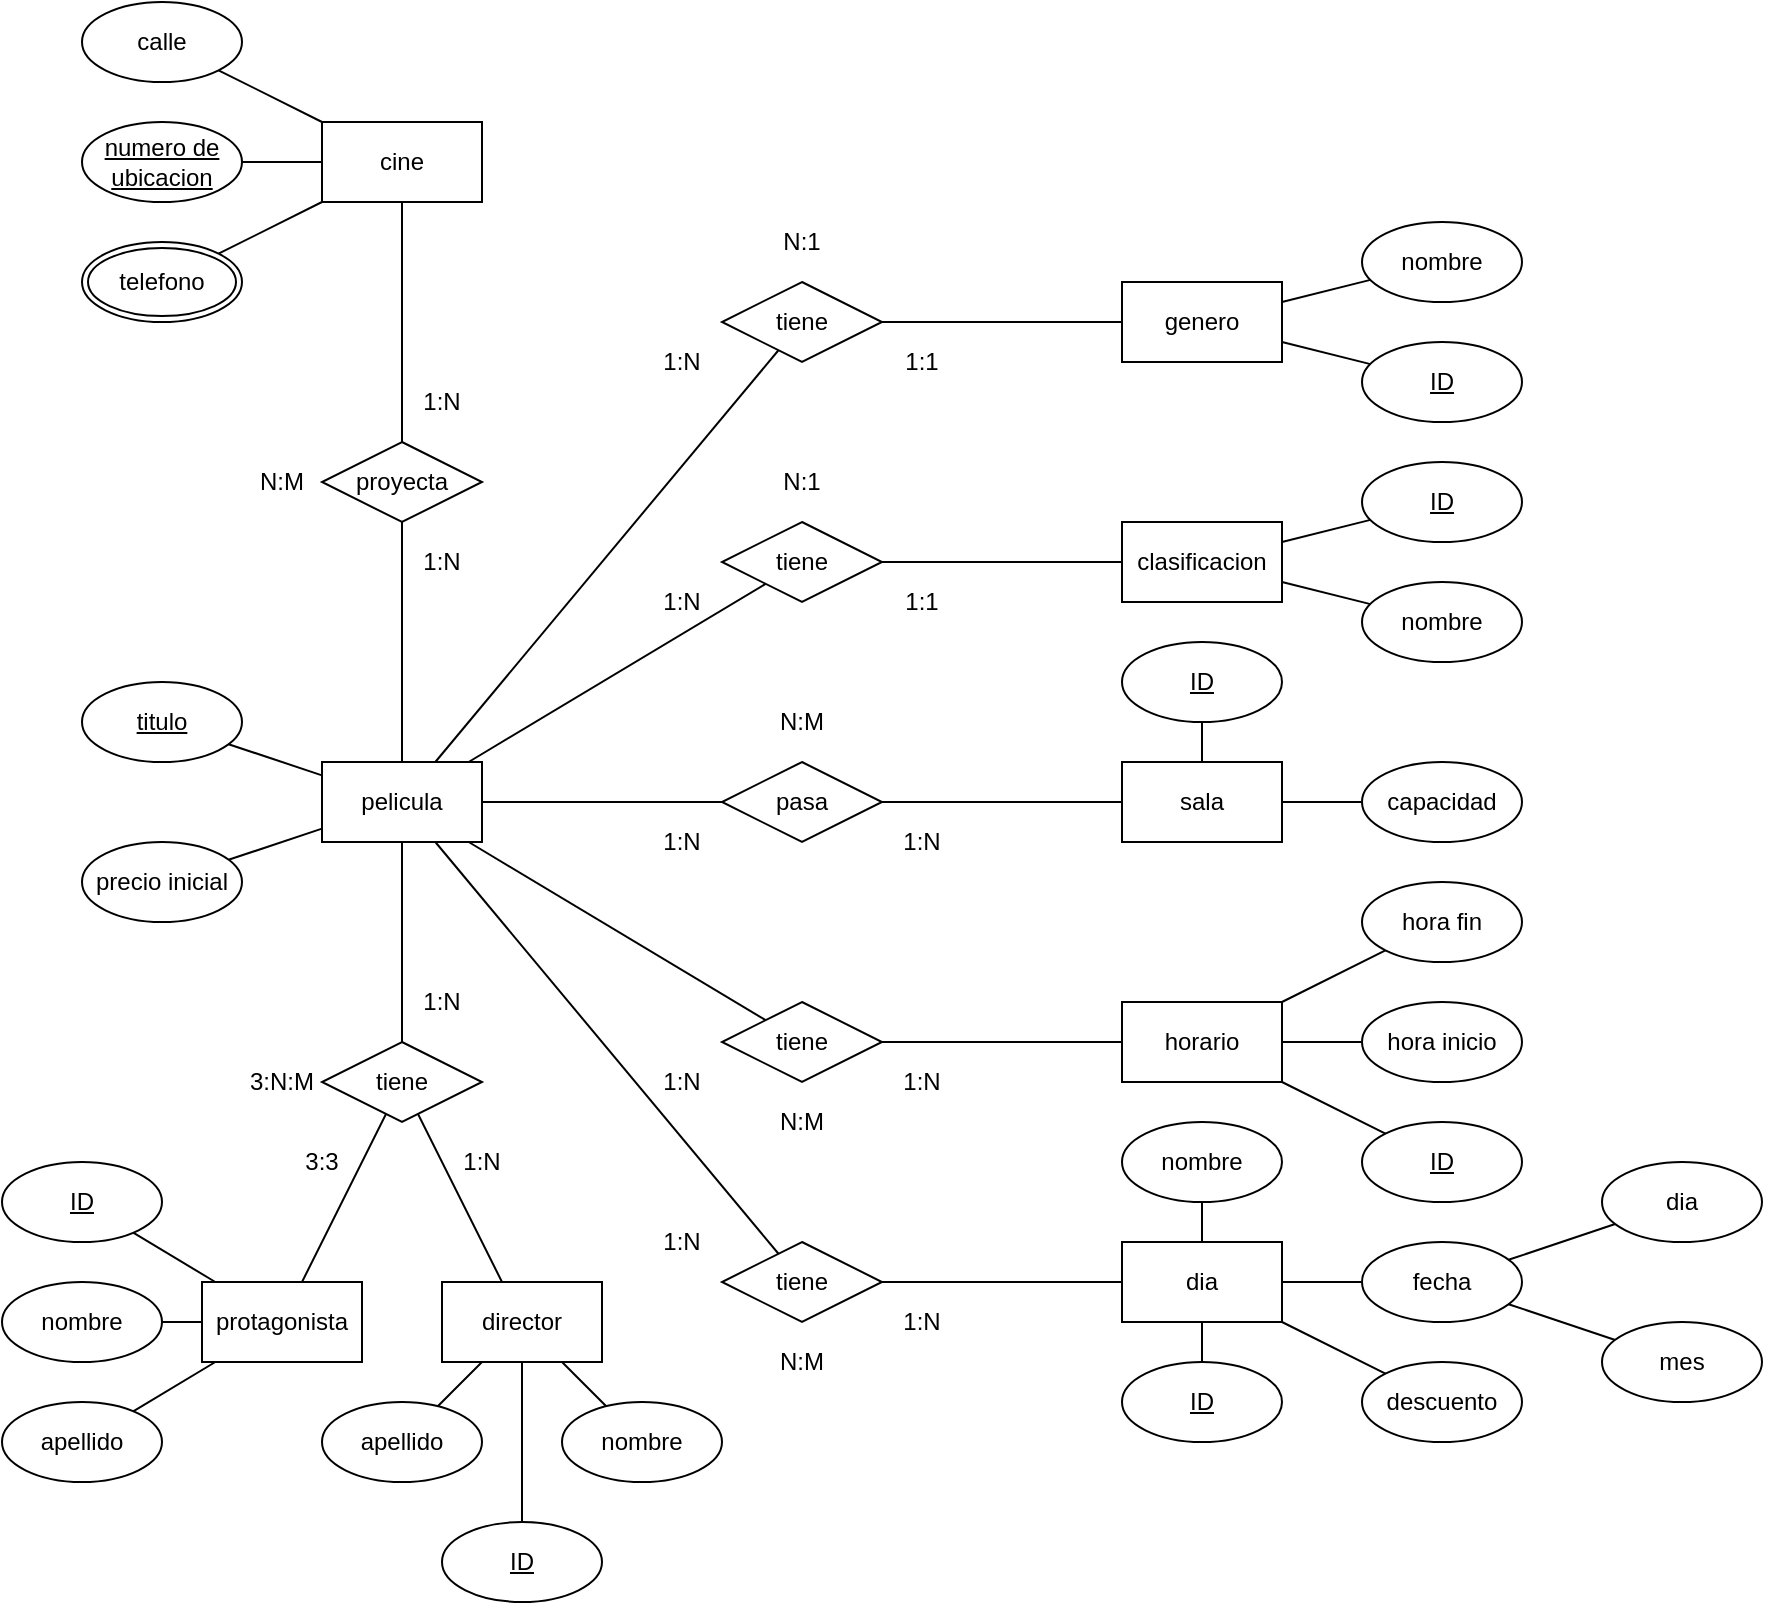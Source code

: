 <mxfile version="20.8.16" type="device"><diagram name="Page-1" id="WWMy1QKn3JU4ZsEoEXny"><mxGraphModel dx="1037" dy="456" grid="1" gridSize="10" guides="1" tooltips="1" connect="1" arrows="1" fold="1" page="1" pageScale="1" pageWidth="583" pageHeight="827" math="0" shadow="0"><root><mxCell id="0"/><mxCell id="1" parent="0"/><mxCell id="GsJ1Xn1Nnf7smG-LCEpY-4" style="rounded=0;orthogonalLoop=1;jettySize=auto;html=1;endArrow=none;endFill=0;" parent="1" source="GsJ1Xn1Nnf7smG-LCEpY-2" target="GsJ1Xn1Nnf7smG-LCEpY-3" edge="1"><mxGeometry relative="1" as="geometry"/></mxCell><mxCell id="GsJ1Xn1Nnf7smG-LCEpY-12" style="edgeStyle=none;rounded=0;orthogonalLoop=1;jettySize=auto;html=1;endArrow=none;endFill=0;" parent="1" source="GsJ1Xn1Nnf7smG-LCEpY-2" target="GsJ1Xn1Nnf7smG-LCEpY-11" edge="1"><mxGeometry relative="1" as="geometry"/></mxCell><mxCell id="GsJ1Xn1Nnf7smG-LCEpY-2" value="cine" style="whiteSpace=wrap;html=1;align=center;" parent="1" vertex="1"><mxGeometry x="120" y="80" width="80" height="40" as="geometry"/></mxCell><mxCell id="GsJ1Xn1Nnf7smG-LCEpY-3" value="calle" style="ellipse;whiteSpace=wrap;html=1;align=center;" parent="1" vertex="1"><mxGeometry y="20" width="80" height="40" as="geometry"/></mxCell><mxCell id="GsJ1Xn1Nnf7smG-LCEpY-11" value="numero de ubicacion" style="ellipse;whiteSpace=wrap;html=1;align=center;fontStyle=4;" parent="1" vertex="1"><mxGeometry y="80" width="80" height="40" as="geometry"/></mxCell><mxCell id="GsJ1Xn1Nnf7smG-LCEpY-17" style="edgeStyle=none;rounded=0;orthogonalLoop=1;jettySize=auto;html=1;endArrow=none;endFill=0;" parent="1" source="GsJ1Xn1Nnf7smG-LCEpY-18" target="GsJ1Xn1Nnf7smG-LCEpY-23" edge="1"><mxGeometry relative="1" as="geometry"/></mxCell><mxCell id="D2oYlqcYDXQBHZXAsOpu-10" style="edgeStyle=none;rounded=0;orthogonalLoop=1;jettySize=auto;html=1;endArrow=none;endFill=0;" edge="1" parent="1" source="GsJ1Xn1Nnf7smG-LCEpY-18" target="D2oYlqcYDXQBHZXAsOpu-9"><mxGeometry relative="1" as="geometry"/></mxCell><mxCell id="GsJ1Xn1Nnf7smG-LCEpY-18" value="protagonista" style="whiteSpace=wrap;html=1;align=center;" parent="1" vertex="1"><mxGeometry x="60" y="660" width="80" height="40" as="geometry"/></mxCell><mxCell id="GsJ1Xn1Nnf7smG-LCEpY-23" value="ID" style="ellipse;whiteSpace=wrap;html=1;align=center;fontStyle=4;" parent="1" vertex="1"><mxGeometry x="-40" y="600" width="80" height="40" as="geometry"/></mxCell><mxCell id="GsJ1Xn1Nnf7smG-LCEpY-39" style="edgeStyle=none;rounded=0;orthogonalLoop=1;jettySize=auto;html=1;endArrow=none;endFill=0;" parent="1" source="GsJ1Xn1Nnf7smG-LCEpY-40" target="GsJ1Xn1Nnf7smG-LCEpY-45" edge="1"><mxGeometry relative="1" as="geometry"/></mxCell><mxCell id="GsJ1Xn1Nnf7smG-LCEpY-75" style="edgeStyle=none;rounded=0;orthogonalLoop=1;jettySize=auto;html=1;endArrow=none;endFill=0;" parent="1" source="GsJ1Xn1Nnf7smG-LCEpY-18" target="GsJ1Xn1Nnf7smG-LCEpY-74" edge="1"><mxGeometry relative="1" as="geometry"/></mxCell><mxCell id="tl1sJSyM-bp-A3RLNDv5-75" style="edgeStyle=none;rounded=0;orthogonalLoop=1;jettySize=auto;html=1;endArrow=none;endFill=0;" parent="1" source="GsJ1Xn1Nnf7smG-LCEpY-40" edge="1"><mxGeometry relative="1" as="geometry"><mxPoint x="73.282" y="448.906" as="targetPoint"/></mxGeometry></mxCell><mxCell id="GsJ1Xn1Nnf7smG-LCEpY-40" value="pelicula" style="whiteSpace=wrap;html=1;align=center;" parent="1" vertex="1"><mxGeometry x="120" y="400" width="80" height="40" as="geometry"/></mxCell><mxCell id="GsJ1Xn1Nnf7smG-LCEpY-45" value="titulo" style="ellipse;whiteSpace=wrap;html=1;align=center;fontStyle=4;" parent="1" vertex="1"><mxGeometry y="360" width="80" height="40" as="geometry"/></mxCell><mxCell id="GsJ1Xn1Nnf7smG-LCEpY-49" style="edgeStyle=none;rounded=0;orthogonalLoop=1;jettySize=auto;html=1;endArrow=none;endFill=0;" parent="1" source="GsJ1Xn1Nnf7smG-LCEpY-51" target="GsJ1Xn1Nnf7smG-LCEpY-55" edge="1"><mxGeometry relative="1" as="geometry"/></mxCell><mxCell id="GsJ1Xn1Nnf7smG-LCEpY-50" style="edgeStyle=none;rounded=0;orthogonalLoop=1;jettySize=auto;html=1;endArrow=none;endFill=0;" parent="1" source="GsJ1Xn1Nnf7smG-LCEpY-51" target="GsJ1Xn1Nnf7smG-LCEpY-56" edge="1"><mxGeometry relative="1" as="geometry"/></mxCell><mxCell id="GsJ1Xn1Nnf7smG-LCEpY-51" value="sala" style="whiteSpace=wrap;html=1;align=center;" parent="1" vertex="1"><mxGeometry x="520" y="400" width="80" height="40" as="geometry"/></mxCell><mxCell id="GsJ1Xn1Nnf7smG-LCEpY-55" value="capacidad" style="ellipse;whiteSpace=wrap;html=1;align=center;" parent="1" vertex="1"><mxGeometry x="640" y="400" width="80" height="40" as="geometry"/></mxCell><mxCell id="GsJ1Xn1Nnf7smG-LCEpY-56" value="ID" style="ellipse;whiteSpace=wrap;html=1;align=center;fontStyle=4;" parent="1" vertex="1"><mxGeometry x="520" y="340" width="80" height="40" as="geometry"/></mxCell><mxCell id="GsJ1Xn1Nnf7smG-LCEpY-74" value="nombre" style="ellipse;whiteSpace=wrap;html=1;align=center;" parent="1" vertex="1"><mxGeometry x="-40" y="660" width="80" height="40" as="geometry"/></mxCell><mxCell id="GsJ1Xn1Nnf7smG-LCEpY-80" style="edgeStyle=none;rounded=0;orthogonalLoop=1;jettySize=auto;html=1;endArrow=none;endFill=0;" parent="1" source="GsJ1Xn1Nnf7smG-LCEpY-83" target="GsJ1Xn1Nnf7smG-LCEpY-85" edge="1"><mxGeometry relative="1" as="geometry"/></mxCell><mxCell id="GsJ1Xn1Nnf7smG-LCEpY-82" style="edgeStyle=none;rounded=0;orthogonalLoop=1;jettySize=auto;html=1;endArrow=none;endFill=0;" parent="1" source="GsJ1Xn1Nnf7smG-LCEpY-83" target="GsJ1Xn1Nnf7smG-LCEpY-87" edge="1"><mxGeometry relative="1" as="geometry"/></mxCell><mxCell id="GsJ1Xn1Nnf7smG-LCEpY-83" value="genero" style="whiteSpace=wrap;html=1;align=center;" parent="1" vertex="1"><mxGeometry x="520" y="160" width="80" height="40" as="geometry"/></mxCell><mxCell id="GsJ1Xn1Nnf7smG-LCEpY-85" value="nombre" style="ellipse;whiteSpace=wrap;html=1;align=center;" parent="1" vertex="1"><mxGeometry x="640" y="130" width="80" height="40" as="geometry"/></mxCell><mxCell id="GsJ1Xn1Nnf7smG-LCEpY-87" value="ID" style="ellipse;whiteSpace=wrap;html=1;align=center;fontStyle=4;" parent="1" vertex="1"><mxGeometry x="640" y="190" width="80" height="40" as="geometry"/></mxCell><mxCell id="tl1sJSyM-bp-A3RLNDv5-2" style="rounded=0;orthogonalLoop=1;jettySize=auto;html=1;endArrow=none;endFill=0;" parent="1" source="tl1sJSyM-bp-A3RLNDv5-1" target="GsJ1Xn1Nnf7smG-LCEpY-2" edge="1"><mxGeometry relative="1" as="geometry"/></mxCell><mxCell id="tl1sJSyM-bp-A3RLNDv5-1" value="telefono" style="ellipse;shape=doubleEllipse;margin=3;whiteSpace=wrap;html=1;align=center;" parent="1" vertex="1"><mxGeometry y="140" width="80" height="40" as="geometry"/></mxCell><mxCell id="tl1sJSyM-bp-A3RLNDv5-4" style="edgeStyle=none;rounded=0;orthogonalLoop=1;jettySize=auto;html=1;endArrow=none;endFill=0;" parent="1" source="tl1sJSyM-bp-A3RLNDv5-6" target="tl1sJSyM-bp-A3RLNDv5-7" edge="1"><mxGeometry relative="1" as="geometry"/></mxCell><mxCell id="tl1sJSyM-bp-A3RLNDv5-5" style="edgeStyle=none;rounded=0;orthogonalLoop=1;jettySize=auto;html=1;endArrow=none;endFill=0;" parent="1" source="tl1sJSyM-bp-A3RLNDv5-6" target="tl1sJSyM-bp-A3RLNDv5-8" edge="1"><mxGeometry relative="1" as="geometry"/></mxCell><mxCell id="tl1sJSyM-bp-A3RLNDv5-6" value="clasificacion" style="whiteSpace=wrap;html=1;align=center;" parent="1" vertex="1"><mxGeometry x="520" y="280" width="80" height="40" as="geometry"/></mxCell><mxCell id="tl1sJSyM-bp-A3RLNDv5-7" value="nombre" style="ellipse;whiteSpace=wrap;html=1;align=center;" parent="1" vertex="1"><mxGeometry x="640" y="310" width="80" height="40" as="geometry"/></mxCell><mxCell id="tl1sJSyM-bp-A3RLNDv5-8" value="ID" style="ellipse;whiteSpace=wrap;html=1;align=center;fontStyle=4;" parent="1" vertex="1"><mxGeometry x="640" y="250" width="80" height="40" as="geometry"/></mxCell><mxCell id="tl1sJSyM-bp-A3RLNDv5-9" style="rounded=0;orthogonalLoop=1;jettySize=auto;html=1;endArrow=none;endFill=0;" parent="1" source="tl1sJSyM-bp-A3RLNDv5-13" target="tl1sJSyM-bp-A3RLNDv5-14" edge="1"><mxGeometry relative="1" as="geometry"/></mxCell><mxCell id="tl1sJSyM-bp-A3RLNDv5-10" style="edgeStyle=none;rounded=0;orthogonalLoop=1;jettySize=auto;html=1;endArrow=none;endFill=0;" parent="1" source="tl1sJSyM-bp-A3RLNDv5-13" target="tl1sJSyM-bp-A3RLNDv5-15" edge="1"><mxGeometry relative="1" as="geometry"/></mxCell><mxCell id="tl1sJSyM-bp-A3RLNDv5-11" style="edgeStyle=none;rounded=0;orthogonalLoop=1;jettySize=auto;html=1;endArrow=none;endFill=0;" parent="1" source="tl1sJSyM-bp-A3RLNDv5-13" target="tl1sJSyM-bp-A3RLNDv5-16" edge="1"><mxGeometry relative="1" as="geometry"/></mxCell><mxCell id="tl1sJSyM-bp-A3RLNDv5-12" style="edgeStyle=none;rounded=0;orthogonalLoop=1;jettySize=auto;html=1;endArrow=none;endFill=0;" parent="1" source="tl1sJSyM-bp-A3RLNDv5-13" target="tl1sJSyM-bp-A3RLNDv5-17" edge="1"><mxGeometry relative="1" as="geometry"/></mxCell><mxCell id="tl1sJSyM-bp-A3RLNDv5-13" value="dia" style="whiteSpace=wrap;html=1;align=center;" parent="1" vertex="1"><mxGeometry x="520" y="640" width="80" height="40" as="geometry"/></mxCell><mxCell id="tl1sJSyM-bp-A3RLNDv5-14" value="nombre" style="ellipse;whiteSpace=wrap;html=1;align=center;" parent="1" vertex="1"><mxGeometry x="520" y="580" width="80" height="40" as="geometry"/></mxCell><mxCell id="tl1sJSyM-bp-A3RLNDv5-15" value="fecha" style="ellipse;whiteSpace=wrap;html=1;align=center;" parent="1" vertex="1"><mxGeometry x="640" y="640" width="80" height="40" as="geometry"/></mxCell><mxCell id="tl1sJSyM-bp-A3RLNDv5-16" value="descuento" style="ellipse;whiteSpace=wrap;html=1;align=center;" parent="1" vertex="1"><mxGeometry x="640" y="700" width="80" height="40" as="geometry"/></mxCell><mxCell id="tl1sJSyM-bp-A3RLNDv5-17" value="ID" style="ellipse;whiteSpace=wrap;html=1;align=center;fontStyle=4;" parent="1" vertex="1"><mxGeometry x="520" y="700" width="80" height="40" as="geometry"/></mxCell><mxCell id="tl1sJSyM-bp-A3RLNDv5-22" style="edgeStyle=none;rounded=0;orthogonalLoop=1;jettySize=auto;html=1;endArrow=none;endFill=0;" parent="1" source="tl1sJSyM-bp-A3RLNDv5-18" target="tl1sJSyM-bp-A3RLNDv5-15" edge="1"><mxGeometry relative="1" as="geometry"/></mxCell><mxCell id="tl1sJSyM-bp-A3RLNDv5-18" value="dia" style="ellipse;whiteSpace=wrap;html=1;align=center;" parent="1" vertex="1"><mxGeometry x="760" y="600" width="80" height="40" as="geometry"/></mxCell><mxCell id="tl1sJSyM-bp-A3RLNDv5-21" style="edgeStyle=none;rounded=0;orthogonalLoop=1;jettySize=auto;html=1;endArrow=none;endFill=0;" parent="1" source="tl1sJSyM-bp-A3RLNDv5-19" target="tl1sJSyM-bp-A3RLNDv5-15" edge="1"><mxGeometry relative="1" as="geometry"/></mxCell><mxCell id="tl1sJSyM-bp-A3RLNDv5-19" value="mes" style="ellipse;whiteSpace=wrap;html=1;align=center;" parent="1" vertex="1"><mxGeometry x="760" y="680" width="80" height="40" as="geometry"/></mxCell><mxCell id="tl1sJSyM-bp-A3RLNDv5-24" style="edgeStyle=none;rounded=0;orthogonalLoop=1;jettySize=auto;html=1;endArrow=none;endFill=0;" parent="1" source="tl1sJSyM-bp-A3RLNDv5-26" target="tl1sJSyM-bp-A3RLNDv5-27" edge="1"><mxGeometry relative="1" as="geometry"/></mxCell><mxCell id="tl1sJSyM-bp-A3RLNDv5-25" style="edgeStyle=none;rounded=0;orthogonalLoop=1;jettySize=auto;html=1;endArrow=none;endFill=0;" parent="1" source="tl1sJSyM-bp-A3RLNDv5-26" target="tl1sJSyM-bp-A3RLNDv5-28" edge="1"><mxGeometry relative="1" as="geometry"/></mxCell><mxCell id="tl1sJSyM-bp-A3RLNDv5-26" value="horario" style="whiteSpace=wrap;html=1;align=center;" parent="1" vertex="1"><mxGeometry x="520" y="520" width="80" height="40" as="geometry"/></mxCell><mxCell id="tl1sJSyM-bp-A3RLNDv5-27" value="hora inicio" style="ellipse;whiteSpace=wrap;html=1;align=center;" parent="1" vertex="1"><mxGeometry x="640" y="520" width="80" height="40" as="geometry"/></mxCell><mxCell id="tl1sJSyM-bp-A3RLNDv5-28" value="ID" style="ellipse;whiteSpace=wrap;html=1;align=center;fontStyle=4;" parent="1" vertex="1"><mxGeometry x="640" y="580" width="80" height="40" as="geometry"/></mxCell><mxCell id="tl1sJSyM-bp-A3RLNDv5-30" style="edgeStyle=none;rounded=0;orthogonalLoop=1;jettySize=auto;html=1;endArrow=none;endFill=0;" parent="1" source="tl1sJSyM-bp-A3RLNDv5-29" target="tl1sJSyM-bp-A3RLNDv5-26" edge="1"><mxGeometry relative="1" as="geometry"/></mxCell><mxCell id="tl1sJSyM-bp-A3RLNDv5-29" value="hora fin" style="ellipse;whiteSpace=wrap;html=1;align=center;" parent="1" vertex="1"><mxGeometry x="640" y="460" width="80" height="40" as="geometry"/></mxCell><mxCell id="tl1sJSyM-bp-A3RLNDv5-35" style="edgeStyle=none;rounded=0;orthogonalLoop=1;jettySize=auto;html=1;endArrow=none;endFill=0;" parent="1" source="tl1sJSyM-bp-A3RLNDv5-31" target="GsJ1Xn1Nnf7smG-LCEpY-2" edge="1"><mxGeometry relative="1" as="geometry"/></mxCell><mxCell id="tl1sJSyM-bp-A3RLNDv5-36" style="edgeStyle=none;rounded=0;orthogonalLoop=1;jettySize=auto;html=1;endArrow=none;endFill=0;" parent="1" source="tl1sJSyM-bp-A3RLNDv5-31" target="GsJ1Xn1Nnf7smG-LCEpY-40" edge="1"><mxGeometry relative="1" as="geometry"/></mxCell><mxCell id="tl1sJSyM-bp-A3RLNDv5-31" value="proyecta" style="shape=rhombus;perimeter=rhombusPerimeter;whiteSpace=wrap;html=1;align=center;" parent="1" vertex="1"><mxGeometry x="120" y="240" width="80" height="40" as="geometry"/></mxCell><mxCell id="tl1sJSyM-bp-A3RLNDv5-32" value="1:N" style="text;html=1;strokeColor=none;fillColor=none;align=center;verticalAlign=middle;whiteSpace=wrap;rounded=0;" parent="1" vertex="1"><mxGeometry x="160" y="200" width="40" height="40" as="geometry"/></mxCell><mxCell id="tl1sJSyM-bp-A3RLNDv5-33" value="1:N" style="text;html=1;strokeColor=none;fillColor=none;align=center;verticalAlign=middle;whiteSpace=wrap;rounded=0;" parent="1" vertex="1"><mxGeometry x="160" y="280" width="40" height="40" as="geometry"/></mxCell><mxCell id="tl1sJSyM-bp-A3RLNDv5-34" value="N:M" style="text;html=1;strokeColor=none;fillColor=none;align=center;verticalAlign=middle;whiteSpace=wrap;rounded=0;" parent="1" vertex="1"><mxGeometry x="80" y="240" width="40" height="40" as="geometry"/></mxCell><mxCell id="tl1sJSyM-bp-A3RLNDv5-41" style="edgeStyle=none;rounded=0;orthogonalLoop=1;jettySize=auto;html=1;endArrow=none;endFill=0;" parent="1" source="tl1sJSyM-bp-A3RLNDv5-37" target="GsJ1Xn1Nnf7smG-LCEpY-40" edge="1"><mxGeometry relative="1" as="geometry"/></mxCell><mxCell id="tl1sJSyM-bp-A3RLNDv5-42" style="edgeStyle=none;rounded=0;orthogonalLoop=1;jettySize=auto;html=1;endArrow=none;endFill=0;" parent="1" source="tl1sJSyM-bp-A3RLNDv5-37" target="GsJ1Xn1Nnf7smG-LCEpY-18" edge="1"><mxGeometry relative="1" as="geometry"/></mxCell><mxCell id="D2oYlqcYDXQBHZXAsOpu-6" style="rounded=0;orthogonalLoop=1;jettySize=auto;html=1;endArrow=none;endFill=0;" edge="1" parent="1" source="tl1sJSyM-bp-A3RLNDv5-37" target="D2oYlqcYDXQBHZXAsOpu-2"><mxGeometry relative="1" as="geometry"/></mxCell><mxCell id="tl1sJSyM-bp-A3RLNDv5-37" value="tiene" style="shape=rhombus;perimeter=rhombusPerimeter;whiteSpace=wrap;html=1;align=center;" parent="1" vertex="1"><mxGeometry x="120" y="540" width="80" height="40" as="geometry"/></mxCell><mxCell id="tl1sJSyM-bp-A3RLNDv5-38" value="1:N" style="text;html=1;strokeColor=none;fillColor=none;align=center;verticalAlign=middle;whiteSpace=wrap;rounded=0;" parent="1" vertex="1"><mxGeometry x="160" y="500" width="40" height="40" as="geometry"/></mxCell><mxCell id="tl1sJSyM-bp-A3RLNDv5-39" value="3:3" style="text;html=1;strokeColor=none;fillColor=none;align=center;verticalAlign=middle;whiteSpace=wrap;rounded=0;" parent="1" vertex="1"><mxGeometry x="100" y="580" width="40" height="40" as="geometry"/></mxCell><mxCell id="tl1sJSyM-bp-A3RLNDv5-40" value="3:N:M" style="text;html=1;strokeColor=none;fillColor=none;align=center;verticalAlign=middle;whiteSpace=wrap;rounded=0;" parent="1" vertex="1"><mxGeometry x="80" y="540" width="40" height="40" as="geometry"/></mxCell><mxCell id="tl1sJSyM-bp-A3RLNDv5-51" style="edgeStyle=none;rounded=0;orthogonalLoop=1;jettySize=auto;html=1;endArrow=none;endFill=0;" parent="1" source="tl1sJSyM-bp-A3RLNDv5-43" target="GsJ1Xn1Nnf7smG-LCEpY-51" edge="1"><mxGeometry relative="1" as="geometry"/></mxCell><mxCell id="tl1sJSyM-bp-A3RLNDv5-52" style="edgeStyle=none;rounded=0;orthogonalLoop=1;jettySize=auto;html=1;endArrow=none;endFill=0;" parent="1" source="tl1sJSyM-bp-A3RLNDv5-43" target="GsJ1Xn1Nnf7smG-LCEpY-40" edge="1"><mxGeometry relative="1" as="geometry"/></mxCell><mxCell id="tl1sJSyM-bp-A3RLNDv5-43" value="pasa" style="shape=rhombus;perimeter=rhombusPerimeter;whiteSpace=wrap;html=1;align=center;" parent="1" vertex="1"><mxGeometry x="320" y="400" width="80" height="40" as="geometry"/></mxCell><mxCell id="tl1sJSyM-bp-A3RLNDv5-44" value="1:N" style="text;html=1;strokeColor=none;fillColor=none;align=center;verticalAlign=middle;whiteSpace=wrap;rounded=0;" parent="1" vertex="1"><mxGeometry x="400" y="420" width="40" height="40" as="geometry"/></mxCell><mxCell id="tl1sJSyM-bp-A3RLNDv5-45" value="1:N" style="text;html=1;strokeColor=none;fillColor=none;align=center;verticalAlign=middle;whiteSpace=wrap;rounded=0;" parent="1" vertex="1"><mxGeometry x="400" y="540" width="40" height="40" as="geometry"/></mxCell><mxCell id="tl1sJSyM-bp-A3RLNDv5-46" value="1:N" style="text;html=1;strokeColor=none;fillColor=none;align=center;verticalAlign=middle;whiteSpace=wrap;rounded=0;" parent="1" vertex="1"><mxGeometry x="280" y="420" width="40" height="40" as="geometry"/></mxCell><mxCell id="tl1sJSyM-bp-A3RLNDv5-53" style="edgeStyle=none;rounded=0;orthogonalLoop=1;jettySize=auto;html=1;endArrow=none;endFill=0;" parent="1" source="tl1sJSyM-bp-A3RLNDv5-47" target="tl1sJSyM-bp-A3RLNDv5-26" edge="1"><mxGeometry relative="1" as="geometry"/></mxCell><mxCell id="tl1sJSyM-bp-A3RLNDv5-54" style="edgeStyle=none;rounded=0;orthogonalLoop=1;jettySize=auto;html=1;endArrow=none;endFill=0;" parent="1" source="tl1sJSyM-bp-A3RLNDv5-47" target="GsJ1Xn1Nnf7smG-LCEpY-40" edge="1"><mxGeometry relative="1" as="geometry"/></mxCell><mxCell id="tl1sJSyM-bp-A3RLNDv5-47" value="tiene" style="shape=rhombus;perimeter=rhombusPerimeter;whiteSpace=wrap;html=1;align=center;" parent="1" vertex="1"><mxGeometry x="320" y="520" width="80" height="40" as="geometry"/></mxCell><mxCell id="tl1sJSyM-bp-A3RLNDv5-48" value="N:M" style="text;html=1;strokeColor=none;fillColor=none;align=center;verticalAlign=middle;whiteSpace=wrap;rounded=0;" parent="1" vertex="1"><mxGeometry x="340" y="360" width="40" height="40" as="geometry"/></mxCell><mxCell id="tl1sJSyM-bp-A3RLNDv5-49" value="N:M" style="text;html=1;strokeColor=none;fillColor=none;align=center;verticalAlign=middle;whiteSpace=wrap;rounded=0;" parent="1" vertex="1"><mxGeometry x="340" y="560" width="40" height="40" as="geometry"/></mxCell><mxCell id="tl1sJSyM-bp-A3RLNDv5-50" value="1:N" style="text;html=1;strokeColor=none;fillColor=none;align=center;verticalAlign=middle;whiteSpace=wrap;rounded=0;" parent="1" vertex="1"><mxGeometry x="280" y="540" width="40" height="40" as="geometry"/></mxCell><mxCell id="tl1sJSyM-bp-A3RLNDv5-55" value="1:N" style="text;html=1;strokeColor=none;fillColor=none;align=center;verticalAlign=middle;whiteSpace=wrap;rounded=0;" parent="1" vertex="1"><mxGeometry x="400" y="660" width="40" height="40" as="geometry"/></mxCell><mxCell id="tl1sJSyM-bp-A3RLNDv5-59" style="edgeStyle=none;rounded=0;orthogonalLoop=1;jettySize=auto;html=1;endArrow=none;endFill=0;" parent="1" source="tl1sJSyM-bp-A3RLNDv5-56" target="tl1sJSyM-bp-A3RLNDv5-13" edge="1"><mxGeometry relative="1" as="geometry"/></mxCell><mxCell id="tl1sJSyM-bp-A3RLNDv5-60" style="edgeStyle=none;rounded=0;orthogonalLoop=1;jettySize=auto;html=1;endArrow=none;endFill=0;" parent="1" source="tl1sJSyM-bp-A3RLNDv5-56" target="GsJ1Xn1Nnf7smG-LCEpY-40" edge="1"><mxGeometry relative="1" as="geometry"/></mxCell><mxCell id="tl1sJSyM-bp-A3RLNDv5-56" value="tiene" style="shape=rhombus;perimeter=rhombusPerimeter;whiteSpace=wrap;html=1;align=center;" parent="1" vertex="1"><mxGeometry x="320" y="640" width="80" height="40" as="geometry"/></mxCell><mxCell id="tl1sJSyM-bp-A3RLNDv5-57" value="N:M" style="text;html=1;strokeColor=none;fillColor=none;align=center;verticalAlign=middle;whiteSpace=wrap;rounded=0;" parent="1" vertex="1"><mxGeometry x="340" y="680" width="40" height="40" as="geometry"/></mxCell><mxCell id="tl1sJSyM-bp-A3RLNDv5-58" value="1:N" style="text;html=1;strokeColor=none;fillColor=none;align=center;verticalAlign=middle;whiteSpace=wrap;rounded=0;" parent="1" vertex="1"><mxGeometry x="280" y="620" width="40" height="40" as="geometry"/></mxCell><mxCell id="tl1sJSyM-bp-A3RLNDv5-69" style="edgeStyle=none;rounded=0;orthogonalLoop=1;jettySize=auto;html=1;endArrow=none;endFill=0;" parent="1" source="tl1sJSyM-bp-A3RLNDv5-61" target="tl1sJSyM-bp-A3RLNDv5-6" edge="1"><mxGeometry relative="1" as="geometry"/></mxCell><mxCell id="tl1sJSyM-bp-A3RLNDv5-70" style="edgeStyle=none;rounded=0;orthogonalLoop=1;jettySize=auto;html=1;endArrow=none;endFill=0;" parent="1" source="tl1sJSyM-bp-A3RLNDv5-61" target="GsJ1Xn1Nnf7smG-LCEpY-40" edge="1"><mxGeometry relative="1" as="geometry"/></mxCell><mxCell id="tl1sJSyM-bp-A3RLNDv5-61" value="tiene" style="shape=rhombus;perimeter=rhombusPerimeter;whiteSpace=wrap;html=1;align=center;" parent="1" vertex="1"><mxGeometry x="320" y="280" width="80" height="40" as="geometry"/></mxCell><mxCell id="tl1sJSyM-bp-A3RLNDv5-62" value="1:1" style="text;html=1;strokeColor=none;fillColor=none;align=center;verticalAlign=middle;whiteSpace=wrap;rounded=0;" parent="1" vertex="1"><mxGeometry x="400" y="300" width="40" height="40" as="geometry"/></mxCell><mxCell id="tl1sJSyM-bp-A3RLNDv5-63" value="1:N" style="text;html=1;strokeColor=none;fillColor=none;align=center;verticalAlign=middle;whiteSpace=wrap;rounded=0;" parent="1" vertex="1"><mxGeometry x="280" y="300" width="40" height="40" as="geometry"/></mxCell><mxCell id="tl1sJSyM-bp-A3RLNDv5-64" value="N:1" style="text;html=1;strokeColor=none;fillColor=none;align=center;verticalAlign=middle;whiteSpace=wrap;rounded=0;" parent="1" vertex="1"><mxGeometry x="340" y="240" width="40" height="40" as="geometry"/></mxCell><mxCell id="tl1sJSyM-bp-A3RLNDv5-72" style="edgeStyle=none;rounded=0;orthogonalLoop=1;jettySize=auto;html=1;endArrow=none;endFill=0;" parent="1" source="tl1sJSyM-bp-A3RLNDv5-65" target="GsJ1Xn1Nnf7smG-LCEpY-83" edge="1"><mxGeometry relative="1" as="geometry"/></mxCell><mxCell id="tl1sJSyM-bp-A3RLNDv5-73" style="edgeStyle=none;rounded=0;orthogonalLoop=1;jettySize=auto;html=1;endArrow=none;endFill=0;" parent="1" source="tl1sJSyM-bp-A3RLNDv5-65" target="GsJ1Xn1Nnf7smG-LCEpY-40" edge="1"><mxGeometry relative="1" as="geometry"/></mxCell><mxCell id="tl1sJSyM-bp-A3RLNDv5-65" value="tiene" style="shape=rhombus;perimeter=rhombusPerimeter;whiteSpace=wrap;html=1;align=center;" parent="1" vertex="1"><mxGeometry x="320" y="160" width="80" height="40" as="geometry"/></mxCell><mxCell id="tl1sJSyM-bp-A3RLNDv5-66" value="1:1" style="text;html=1;strokeColor=none;fillColor=none;align=center;verticalAlign=middle;whiteSpace=wrap;rounded=0;" parent="1" vertex="1"><mxGeometry x="400" y="180" width="40" height="40" as="geometry"/></mxCell><mxCell id="tl1sJSyM-bp-A3RLNDv5-67" value="1:N" style="text;html=1;strokeColor=none;fillColor=none;align=center;verticalAlign=middle;whiteSpace=wrap;rounded=0;" parent="1" vertex="1"><mxGeometry x="280" y="180" width="40" height="40" as="geometry"/></mxCell><mxCell id="tl1sJSyM-bp-A3RLNDv5-68" value="N:1" style="text;html=1;strokeColor=none;fillColor=none;align=center;verticalAlign=middle;whiteSpace=wrap;rounded=0;" parent="1" vertex="1"><mxGeometry x="340" y="120" width="40" height="40" as="geometry"/></mxCell><mxCell id="D2oYlqcYDXQBHZXAsOpu-1" style="edgeStyle=none;rounded=0;orthogonalLoop=1;jettySize=auto;html=1;endArrow=none;endFill=0;" edge="1" parent="1" source="D2oYlqcYDXQBHZXAsOpu-2" target="D2oYlqcYDXQBHZXAsOpu-3"><mxGeometry relative="1" as="geometry"/></mxCell><mxCell id="D2oYlqcYDXQBHZXAsOpu-2" value="director" style="whiteSpace=wrap;html=1;align=center;" vertex="1" parent="1"><mxGeometry x="180" y="660" width="80" height="40" as="geometry"/></mxCell><mxCell id="D2oYlqcYDXQBHZXAsOpu-3" value="ID" style="ellipse;whiteSpace=wrap;html=1;align=center;fontStyle=4;" vertex="1" parent="1"><mxGeometry x="180" y="780" width="80" height="40" as="geometry"/></mxCell><mxCell id="D2oYlqcYDXQBHZXAsOpu-4" style="edgeStyle=none;rounded=0;orthogonalLoop=1;jettySize=auto;html=1;endArrow=none;endFill=0;" edge="1" parent="1" source="D2oYlqcYDXQBHZXAsOpu-2" target="D2oYlqcYDXQBHZXAsOpu-5"><mxGeometry relative="1" as="geometry"/></mxCell><mxCell id="D2oYlqcYDXQBHZXAsOpu-5" value="nombre" style="ellipse;whiteSpace=wrap;html=1;align=center;" vertex="1" parent="1"><mxGeometry x="240" y="720" width="80" height="40" as="geometry"/></mxCell><mxCell id="D2oYlqcYDXQBHZXAsOpu-7" value="1:N" style="text;html=1;strokeColor=none;fillColor=none;align=center;verticalAlign=middle;whiteSpace=wrap;rounded=0;" vertex="1" parent="1"><mxGeometry x="180" y="580" width="40" height="40" as="geometry"/></mxCell><mxCell id="D2oYlqcYDXQBHZXAsOpu-8" value="precio inicial" style="ellipse;whiteSpace=wrap;html=1;align=center;" vertex="1" parent="1"><mxGeometry y="440" width="80" height="40" as="geometry"/></mxCell><mxCell id="D2oYlqcYDXQBHZXAsOpu-9" value="apellido" style="ellipse;whiteSpace=wrap;html=1;align=center;" vertex="1" parent="1"><mxGeometry x="-40" y="720" width="80" height="40" as="geometry"/></mxCell><mxCell id="D2oYlqcYDXQBHZXAsOpu-12" style="edgeStyle=none;rounded=0;orthogonalLoop=1;jettySize=auto;html=1;endArrow=none;endFill=0;" edge="1" parent="1" source="D2oYlqcYDXQBHZXAsOpu-11" target="D2oYlqcYDXQBHZXAsOpu-2"><mxGeometry relative="1" as="geometry"/></mxCell><mxCell id="D2oYlqcYDXQBHZXAsOpu-11" value="apellido" style="ellipse;whiteSpace=wrap;html=1;align=center;" vertex="1" parent="1"><mxGeometry x="120" y="720" width="80" height="40" as="geometry"/></mxCell></root></mxGraphModel></diagram></mxfile>